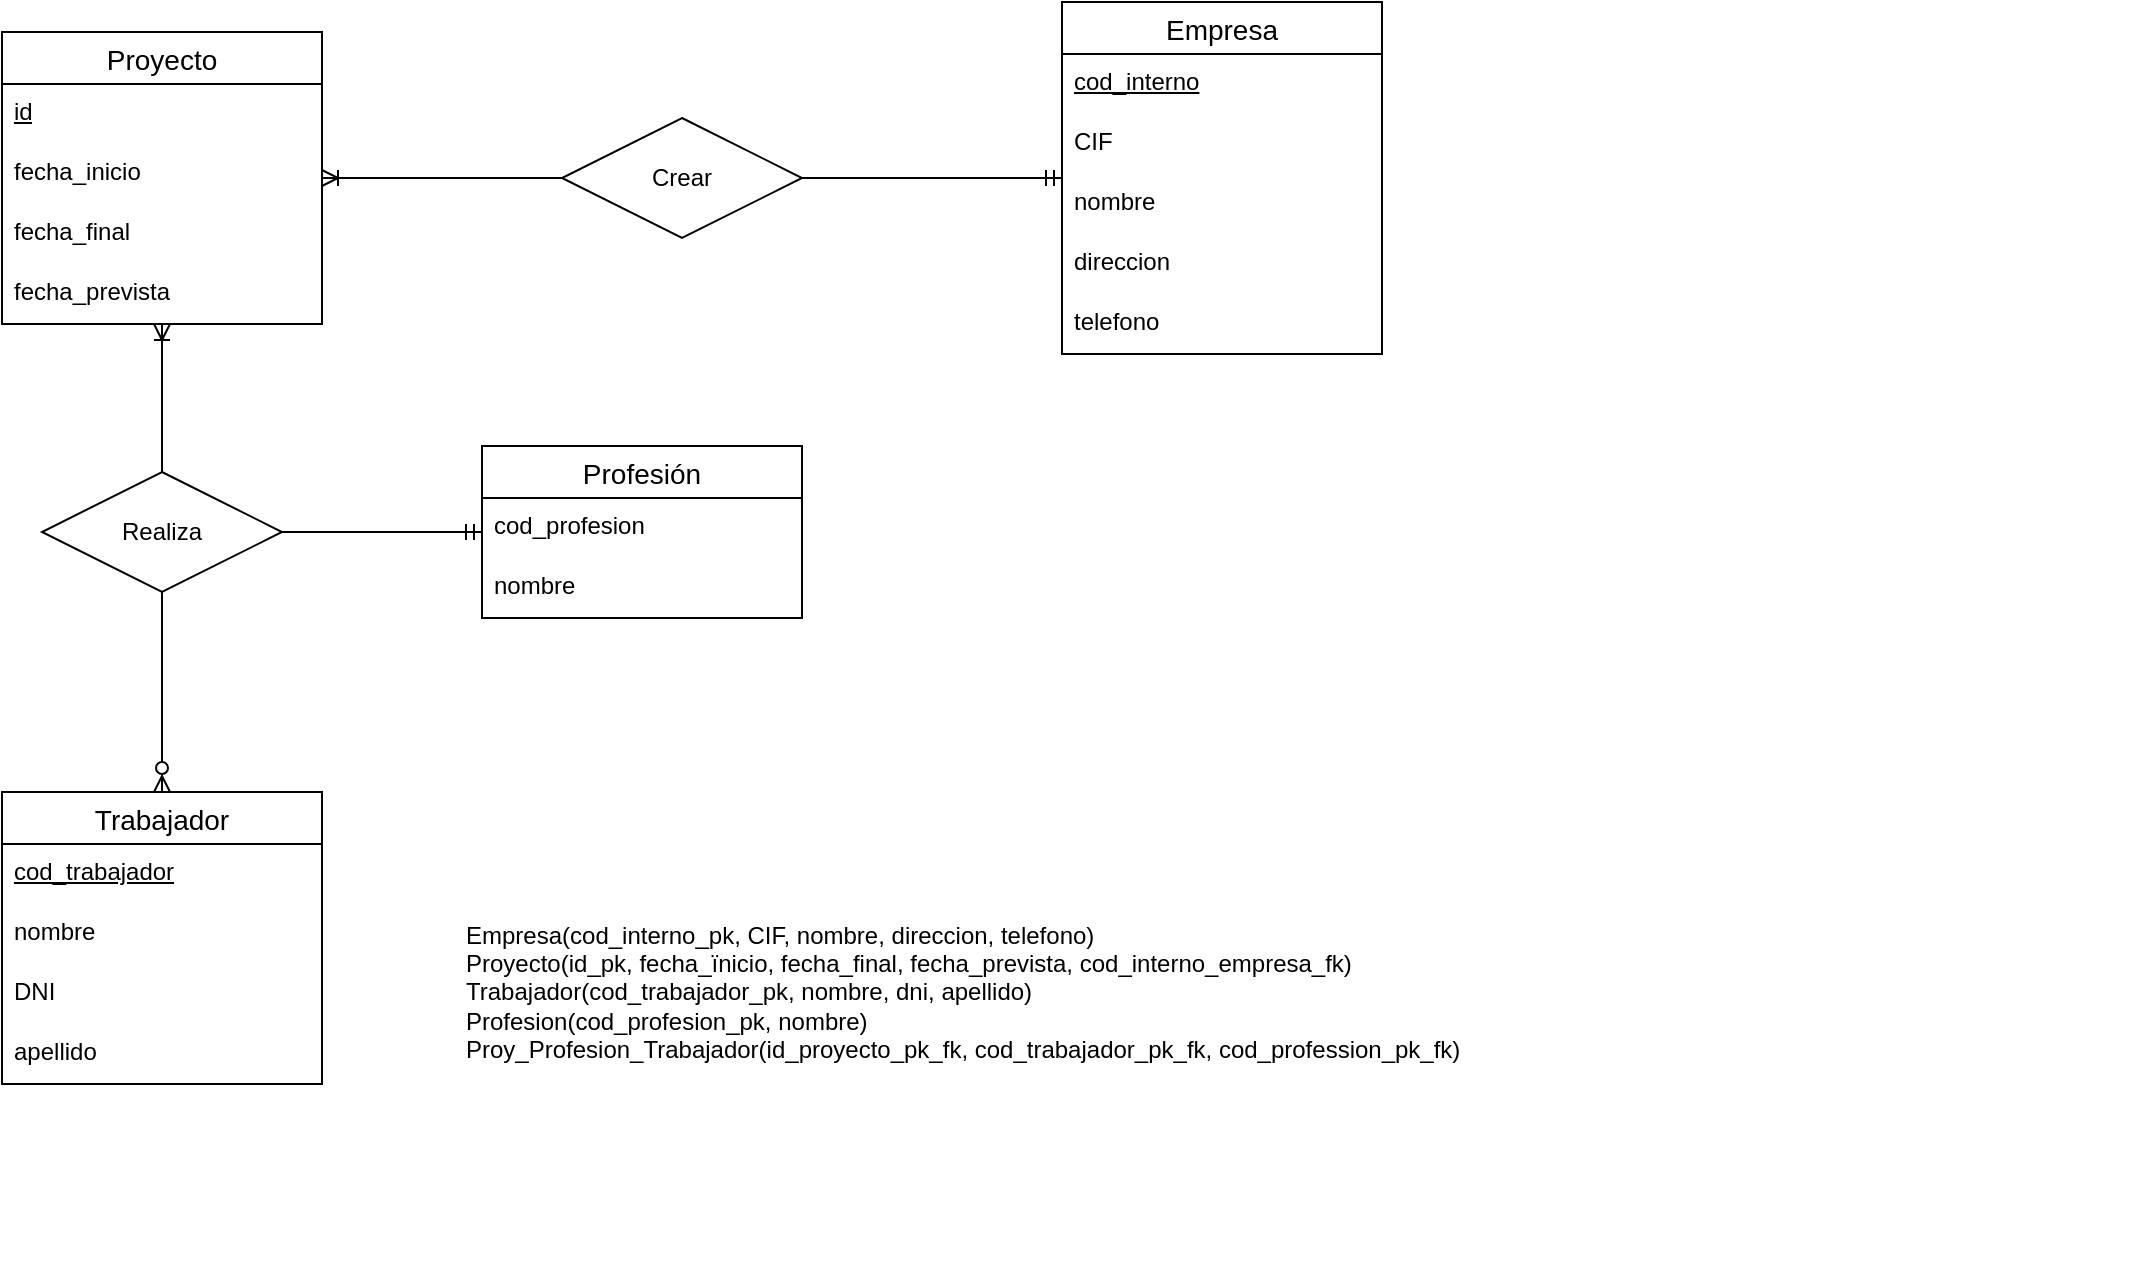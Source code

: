 <mxfile version="22.0.6" type="device">
  <diagram name="Página-1" id="JHmkv3kckkZ9OcQ7Dxxi">
    <mxGraphModel dx="1290" dy="566" grid="1" gridSize="10" guides="1" tooltips="1" connect="1" arrows="1" fold="1" page="1" pageScale="1" pageWidth="827" pageHeight="1169" math="0" shadow="0">
      <root>
        <mxCell id="0" />
        <mxCell id="1" parent="0" />
        <mxCell id="evYnOkPTChKPRlf0-Ylp-1" value="Proyecto" style="swimlane;fontStyle=0;childLayout=stackLayout;horizontal=1;startSize=26;horizontalStack=0;resizeParent=1;resizeParentMax=0;resizeLast=0;collapsible=1;marginBottom=0;align=center;fontSize=14;" parent="1" vertex="1">
          <mxGeometry x="120" y="180" width="160" height="146" as="geometry" />
        </mxCell>
        <mxCell id="evYnOkPTChKPRlf0-Ylp-22" value="&lt;u&gt;id&lt;/u&gt;" style="text;strokeColor=none;fillColor=none;spacingLeft=4;spacingRight=4;overflow=hidden;rotatable=0;points=[[0,0.5],[1,0.5]];portConstraint=eastwest;fontSize=12;whiteSpace=wrap;html=1;" parent="evYnOkPTChKPRlf0-Ylp-1" vertex="1">
          <mxGeometry y="26" width="160" height="30" as="geometry" />
        </mxCell>
        <mxCell id="evYnOkPTChKPRlf0-Ylp-2" value="fecha_inicio" style="text;strokeColor=none;fillColor=none;spacingLeft=4;spacingRight=4;overflow=hidden;rotatable=0;points=[[0,0.5],[1,0.5]];portConstraint=eastwest;fontSize=12;whiteSpace=wrap;html=1;" parent="evYnOkPTChKPRlf0-Ylp-1" vertex="1">
          <mxGeometry y="56" width="160" height="30" as="geometry" />
        </mxCell>
        <mxCell id="evYnOkPTChKPRlf0-Ylp-3" value="fecha_final" style="text;strokeColor=none;fillColor=none;spacingLeft=4;spacingRight=4;overflow=hidden;rotatable=0;points=[[0,0.5],[1,0.5]];portConstraint=eastwest;fontSize=12;whiteSpace=wrap;html=1;" parent="evYnOkPTChKPRlf0-Ylp-1" vertex="1">
          <mxGeometry y="86" width="160" height="30" as="geometry" />
        </mxCell>
        <mxCell id="evYnOkPTChKPRlf0-Ylp-4" value="fecha_prevista" style="text;strokeColor=none;fillColor=none;spacingLeft=4;spacingRight=4;overflow=hidden;rotatable=0;points=[[0,0.5],[1,0.5]];portConstraint=eastwest;fontSize=12;whiteSpace=wrap;html=1;" parent="evYnOkPTChKPRlf0-Ylp-1" vertex="1">
          <mxGeometry y="116" width="160" height="30" as="geometry" />
        </mxCell>
        <mxCell id="evYnOkPTChKPRlf0-Ylp-5" value="Empresa" style="swimlane;fontStyle=0;childLayout=stackLayout;horizontal=1;startSize=26;horizontalStack=0;resizeParent=1;resizeParentMax=0;resizeLast=0;collapsible=1;marginBottom=0;align=center;fontSize=14;" parent="1" vertex="1">
          <mxGeometry x="650" y="165" width="160" height="176" as="geometry" />
        </mxCell>
        <mxCell id="evYnOkPTChKPRlf0-Ylp-18" value="&lt;u&gt;cod_interno&lt;/u&gt;" style="text;strokeColor=none;fillColor=none;spacingLeft=4;spacingRight=4;overflow=hidden;rotatable=0;points=[[0,0.5],[1,0.5]];portConstraint=eastwest;fontSize=12;whiteSpace=wrap;html=1;" parent="evYnOkPTChKPRlf0-Ylp-5" vertex="1">
          <mxGeometry y="26" width="160" height="30" as="geometry" />
        </mxCell>
        <mxCell id="evYnOkPTChKPRlf0-Ylp-7" value="CIF" style="text;strokeColor=none;fillColor=none;spacingLeft=4;spacingRight=4;overflow=hidden;rotatable=0;points=[[0,0.5],[1,0.5]];portConstraint=eastwest;fontSize=12;whiteSpace=wrap;html=1;" parent="evYnOkPTChKPRlf0-Ylp-5" vertex="1">
          <mxGeometry y="56" width="160" height="30" as="geometry" />
        </mxCell>
        <mxCell id="evYnOkPTChKPRlf0-Ylp-6" value="nombre" style="text;strokeColor=none;fillColor=none;spacingLeft=4;spacingRight=4;overflow=hidden;rotatable=0;points=[[0,0.5],[1,0.5]];portConstraint=eastwest;fontSize=12;whiteSpace=wrap;html=1;" parent="evYnOkPTChKPRlf0-Ylp-5" vertex="1">
          <mxGeometry y="86" width="160" height="30" as="geometry" />
        </mxCell>
        <mxCell id="evYnOkPTChKPRlf0-Ylp-17" value="direccion" style="text;strokeColor=none;fillColor=none;spacingLeft=4;spacingRight=4;overflow=hidden;rotatable=0;points=[[0,0.5],[1,0.5]];portConstraint=eastwest;fontSize=12;whiteSpace=wrap;html=1;" parent="evYnOkPTChKPRlf0-Ylp-5" vertex="1">
          <mxGeometry y="116" width="160" height="30" as="geometry" />
        </mxCell>
        <mxCell id="evYnOkPTChKPRlf0-Ylp-8" value="telefono" style="text;strokeColor=none;fillColor=none;spacingLeft=4;spacingRight=4;overflow=hidden;rotatable=0;points=[[0,0.5],[1,0.5]];portConstraint=eastwest;fontSize=12;whiteSpace=wrap;html=1;" parent="evYnOkPTChKPRlf0-Ylp-5" vertex="1">
          <mxGeometry y="146" width="160" height="30" as="geometry" />
        </mxCell>
        <mxCell id="evYnOkPTChKPRlf0-Ylp-9" value="Trabajador" style="swimlane;fontStyle=0;childLayout=stackLayout;horizontal=1;startSize=26;horizontalStack=0;resizeParent=1;resizeParentMax=0;resizeLast=0;collapsible=1;marginBottom=0;align=center;fontSize=14;" parent="1" vertex="1">
          <mxGeometry x="120" y="560" width="160" height="146" as="geometry" />
        </mxCell>
        <mxCell id="evYnOkPTChKPRlf0-Ylp-20" value="&lt;u&gt;cod_trabajador&lt;/u&gt;" style="text;strokeColor=none;fillColor=none;spacingLeft=4;spacingRight=4;overflow=hidden;rotatable=0;points=[[0,0.5],[1,0.5]];portConstraint=eastwest;fontSize=12;whiteSpace=wrap;html=1;" parent="evYnOkPTChKPRlf0-Ylp-9" vertex="1">
          <mxGeometry y="26" width="160" height="30" as="geometry" />
        </mxCell>
        <mxCell id="evYnOkPTChKPRlf0-Ylp-10" value="nombre" style="text;strokeColor=none;fillColor=none;spacingLeft=4;spacingRight=4;overflow=hidden;rotatable=0;points=[[0,0.5],[1,0.5]];portConstraint=eastwest;fontSize=12;whiteSpace=wrap;html=1;" parent="evYnOkPTChKPRlf0-Ylp-9" vertex="1">
          <mxGeometry y="56" width="160" height="30" as="geometry" />
        </mxCell>
        <mxCell id="evYnOkPTChKPRlf0-Ylp-11" value="DNI" style="text;strokeColor=none;fillColor=none;spacingLeft=4;spacingRight=4;overflow=hidden;rotatable=0;points=[[0,0.5],[1,0.5]];portConstraint=eastwest;fontSize=12;whiteSpace=wrap;html=1;" parent="evYnOkPTChKPRlf0-Ylp-9" vertex="1">
          <mxGeometry y="86" width="160" height="30" as="geometry" />
        </mxCell>
        <mxCell id="evYnOkPTChKPRlf0-Ylp-19" value="apellido" style="text;strokeColor=none;fillColor=none;spacingLeft=4;spacingRight=4;overflow=hidden;rotatable=0;points=[[0,0.5],[1,0.5]];portConstraint=eastwest;fontSize=12;whiteSpace=wrap;html=1;" parent="evYnOkPTChKPRlf0-Ylp-9" vertex="1">
          <mxGeometry y="116" width="160" height="30" as="geometry" />
        </mxCell>
        <mxCell id="evYnOkPTChKPRlf0-Ylp-29" style="edgeStyle=orthogonalEdgeStyle;rounded=0;orthogonalLoop=1;jettySize=auto;html=1;exitX=0;exitY=0.5;exitDx=0;exitDy=0;endArrow=ERoneToMany;endFill=0;" parent="1" source="evYnOkPTChKPRlf0-Ylp-23" target="evYnOkPTChKPRlf0-Ylp-1" edge="1">
          <mxGeometry relative="1" as="geometry" />
        </mxCell>
        <mxCell id="evYnOkPTChKPRlf0-Ylp-30" style="edgeStyle=orthogonalEdgeStyle;rounded=0;orthogonalLoop=1;jettySize=auto;html=1;exitX=1;exitY=0.5;exitDx=0;exitDy=0;endArrow=ERmandOne;endFill=0;" parent="1" source="evYnOkPTChKPRlf0-Ylp-23" target="evYnOkPTChKPRlf0-Ylp-5" edge="1">
          <mxGeometry relative="1" as="geometry" />
        </mxCell>
        <mxCell id="evYnOkPTChKPRlf0-Ylp-23" value="Crear" style="shape=rhombus;perimeter=rhombusPerimeter;whiteSpace=wrap;html=1;align=center;" parent="1" vertex="1">
          <mxGeometry x="400" y="223" width="120" height="60" as="geometry" />
        </mxCell>
        <mxCell id="evYnOkPTChKPRlf0-Ylp-26" style="edgeStyle=orthogonalEdgeStyle;rounded=0;orthogonalLoop=1;jettySize=auto;html=1;exitX=0.5;exitY=0;exitDx=0;exitDy=0;endArrow=ERoneToMany;endFill=0;" parent="1" source="evYnOkPTChKPRlf0-Ylp-24" target="evYnOkPTChKPRlf0-Ylp-1" edge="1">
          <mxGeometry relative="1" as="geometry" />
        </mxCell>
        <mxCell id="evYnOkPTChKPRlf0-Ylp-27" style="edgeStyle=orthogonalEdgeStyle;rounded=0;orthogonalLoop=1;jettySize=auto;html=1;exitX=0.5;exitY=1;exitDx=0;exitDy=0;endArrow=ERzeroToMany;endFill=0;" parent="1" source="evYnOkPTChKPRlf0-Ylp-24" target="evYnOkPTChKPRlf0-Ylp-9" edge="1">
          <mxGeometry relative="1" as="geometry" />
        </mxCell>
        <mxCell id="evYnOkPTChKPRlf0-Ylp-38" style="edgeStyle=orthogonalEdgeStyle;rounded=0;orthogonalLoop=1;jettySize=auto;html=1;exitX=1;exitY=0.5;exitDx=0;exitDy=0;endArrow=ERmandOne;endFill=0;" parent="1" source="evYnOkPTChKPRlf0-Ylp-24" target="evYnOkPTChKPRlf0-Ylp-32" edge="1">
          <mxGeometry relative="1" as="geometry" />
        </mxCell>
        <mxCell id="evYnOkPTChKPRlf0-Ylp-24" value="Realiza" style="shape=rhombus;perimeter=rhombusPerimeter;whiteSpace=wrap;html=1;align=center;" parent="1" vertex="1">
          <mxGeometry x="140" y="400" width="120" height="60" as="geometry" />
        </mxCell>
        <mxCell id="evYnOkPTChKPRlf0-Ylp-32" value="Profesión" style="swimlane;fontStyle=0;childLayout=stackLayout;horizontal=1;startSize=26;horizontalStack=0;resizeParent=1;resizeParentMax=0;resizeLast=0;collapsible=1;marginBottom=0;align=center;fontSize=14;" parent="1" vertex="1">
          <mxGeometry x="360" y="387" width="160" height="86" as="geometry" />
        </mxCell>
        <mxCell id="evYnOkPTChKPRlf0-Ylp-34" value="cod_profesion" style="text;strokeColor=none;fillColor=none;spacingLeft=4;spacingRight=4;overflow=hidden;rotatable=0;points=[[0,0.5],[1,0.5]];portConstraint=eastwest;fontSize=12;whiteSpace=wrap;html=1;" parent="evYnOkPTChKPRlf0-Ylp-32" vertex="1">
          <mxGeometry y="26" width="160" height="30" as="geometry" />
        </mxCell>
        <mxCell id="evYnOkPTChKPRlf0-Ylp-33" value="nombre" style="text;strokeColor=none;fillColor=none;spacingLeft=4;spacingRight=4;overflow=hidden;rotatable=0;points=[[0,0.5],[1,0.5]];portConstraint=eastwest;fontSize=12;whiteSpace=wrap;html=1;" parent="evYnOkPTChKPRlf0-Ylp-32" vertex="1">
          <mxGeometry y="56" width="160" height="30" as="geometry" />
        </mxCell>
        <mxCell id="rj732b2tzsVInBEP-C0z-1" value="Empresa(cod_interno_pk, CIF, nombre, direccion, telefono)&lt;br&gt;Proyecto(id_pk, fecha_ïnicio, fecha_final, fecha_prevista, cod_interno_empresa_fk)&lt;br&gt;Trabajador(cod_trabajador_pk, nombre, dni, apellido)&lt;br&gt;Profesion(cod_profesion_pk, nombre)&lt;br&gt;Proy_Profesion_Trabajador(id_proyecto_pk_fk, cod_trabajador_pk_fk, cod_profession_pk_fk)" style="text;html=1;strokeColor=none;fillColor=none;align=left;verticalAlign=middle;whiteSpace=wrap;rounded=0;" parent="1" vertex="1">
          <mxGeometry x="350" y="520" width="840" height="280" as="geometry" />
        </mxCell>
      </root>
    </mxGraphModel>
  </diagram>
</mxfile>
